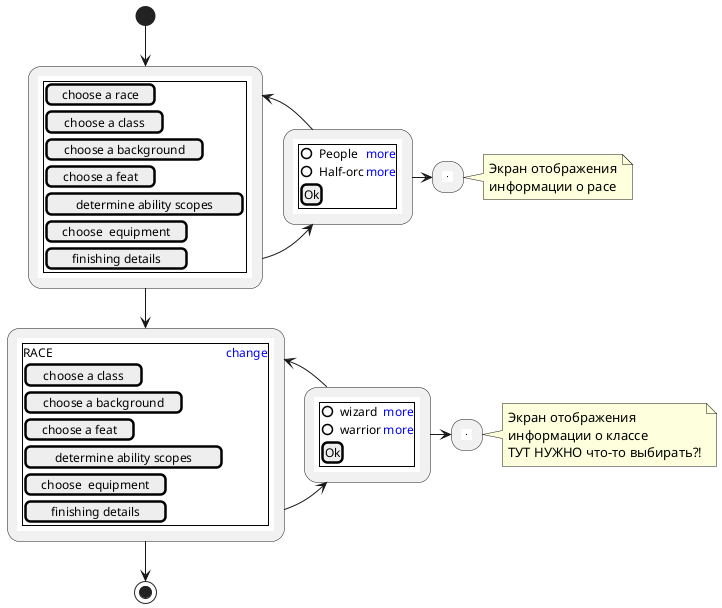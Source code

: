 @startuml
(*) --> "
    {{
        salt
        {+
            [choose a race]
            [choose a class]
            [choose a background]
            [choose a feat]
            [determine ability scopes]
            [choose  equipment]
            [finishing details]
        }
    }}
    " as chooseRace

chooseRace -right-> "
    {{
        salt
        {+
            () People | <color:blue>more
            () Half-orc | <color:blue>more
            [Ok]
        }
    }}
" as race

race -right-> chooseRace

race -right-> "
    {{
        salt
        {+

        }
    }}
" as raceMore
note right
    Экран отображения
    информации о расе
end note

chooseRace --> "
                {{
                    salt
                    {+
                        RACE | <color:blue>change
                        [choose a class]
                        [choose a background]
                        [choose a feat]
                        [determine ability scopes]
                        [choose  equipment]
                        [finishing details]
                    }
                }}
                " as chooseClass

chooseClass -right-> "
    {{
        salt
        {+
            () wizard | <color:blue>more
            () warrior | <color:blue>more
            [Ok]
        }
    }}
" as classdd
classdd -left-> chooseClass

classdd -right-> "
    {{
        salt
        {+

        }
    }}
" as classMore
note right
    Экран отображения
    информации о классе
    ТУТ НУЖНО что-то выбирать?!
end note
chooseClass --> (*)
@enduml
